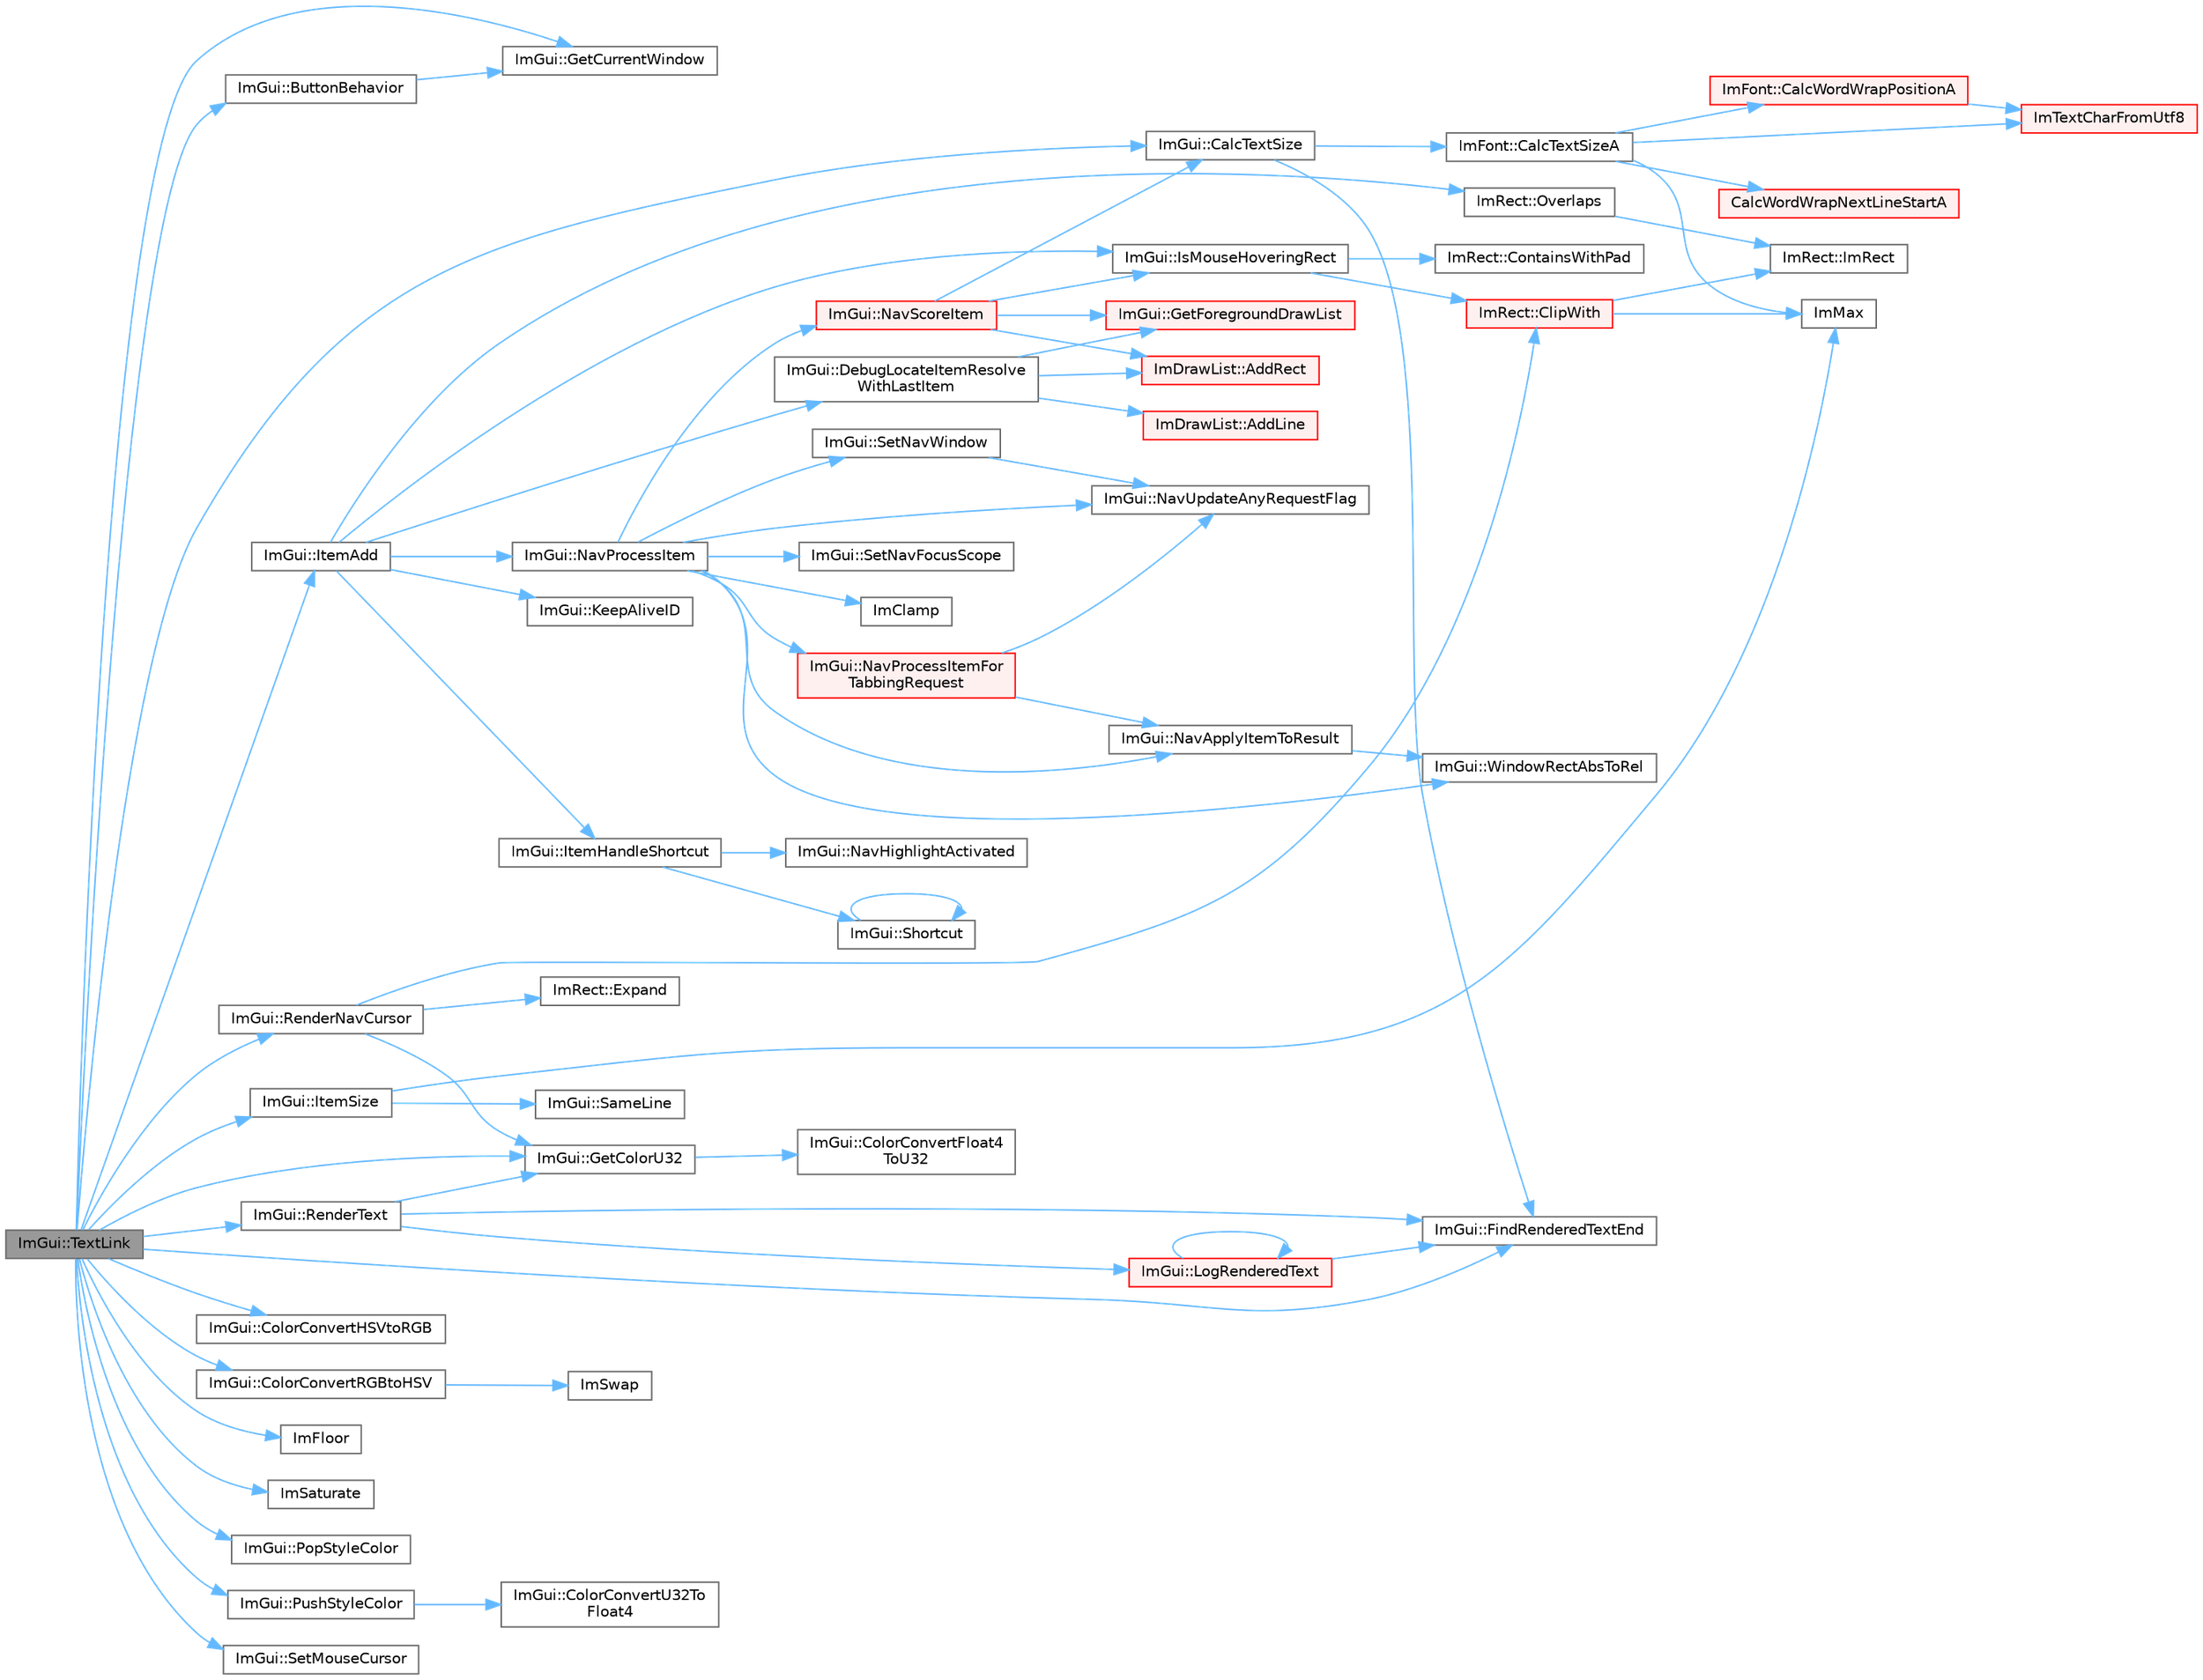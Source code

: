 digraph "ImGui::TextLink"
{
 // LATEX_PDF_SIZE
  bgcolor="transparent";
  edge [fontname=Helvetica,fontsize=10,labelfontname=Helvetica,labelfontsize=10];
  node [fontname=Helvetica,fontsize=10,shape=box,height=0.2,width=0.4];
  rankdir="LR";
  Node1 [id="Node000001",label="ImGui::TextLink",height=0.2,width=0.4,color="gray40", fillcolor="grey60", style="filled", fontcolor="black",tooltip=" "];
  Node1 -> Node2 [id="edge71_Node000001_Node000002",color="steelblue1",style="solid",tooltip=" "];
  Node2 [id="Node000002",label="ImGui::ButtonBehavior",height=0.2,width=0.4,color="grey40", fillcolor="white", style="filled",URL="$namespace_im_gui.html#a65a4f18b1bc8ce0f351687922089f374",tooltip=" "];
  Node2 -> Node3 [id="edge72_Node000002_Node000003",color="steelblue1",style="solid",tooltip=" "];
  Node3 [id="Node000003",label="ImGui::GetCurrentWindow",height=0.2,width=0.4,color="grey40", fillcolor="white", style="filled",URL="$namespace_im_gui.html#ac452417b5004ca16a814a72cff153526",tooltip=" "];
  Node1 -> Node4 [id="edge73_Node000001_Node000004",color="steelblue1",style="solid",tooltip=" "];
  Node4 [id="Node000004",label="ImGui::CalcTextSize",height=0.2,width=0.4,color="grey40", fillcolor="white", style="filled",URL="$namespace_im_gui.html#a848b9db6cc4a186751c0ecebcaadc33b",tooltip=" "];
  Node4 -> Node5 [id="edge74_Node000004_Node000005",color="steelblue1",style="solid",tooltip=" "];
  Node5 [id="Node000005",label="ImFont::CalcTextSizeA",height=0.2,width=0.4,color="grey40", fillcolor="white", style="filled",URL="$struct_im_font.html#a418146c00c3dee351a411b952cce5175",tooltip=" "];
  Node5 -> Node6 [id="edge75_Node000005_Node000006",color="steelblue1",style="solid",tooltip=" "];
  Node6 [id="Node000006",label="CalcWordWrapNextLineStartA",height=0.2,width=0.4,color="red", fillcolor="#FFF0F0", style="filled",URL="$imgui__draw_8cpp.html#a9feb6cd3fa078effc2e7953a37426eb9",tooltip=" "];
  Node5 -> Node8 [id="edge76_Node000005_Node000008",color="steelblue1",style="solid",tooltip=" "];
  Node8 [id="Node000008",label="ImFont::CalcWordWrapPositionA",height=0.2,width=0.4,color="red", fillcolor="#FFF0F0", style="filled",URL="$struct_im_font.html#a52c13554b8b4b4570451b8d4843c6f30",tooltip=" "];
  Node8 -> Node10 [id="edge77_Node000008_Node000010",color="steelblue1",style="solid",tooltip=" "];
  Node10 [id="Node000010",label="ImTextCharFromUtf8",height=0.2,width=0.4,color="red", fillcolor="#FFF0F0", style="filled",URL="$imgui_8cpp.html#abee86973b9888938f748a7850c2c0ff3",tooltip=" "];
  Node5 -> Node12 [id="edge78_Node000005_Node000012",color="steelblue1",style="solid",tooltip=" "];
  Node12 [id="Node000012",label="ImMax",height=0.2,width=0.4,color="grey40", fillcolor="white", style="filled",URL="$imgui__internal_8h.html#a7667efd95147d0422f140917c71a9226",tooltip=" "];
  Node5 -> Node10 [id="edge79_Node000005_Node000010",color="steelblue1",style="solid",tooltip=" "];
  Node4 -> Node13 [id="edge80_Node000004_Node000013",color="steelblue1",style="solid",tooltip=" "];
  Node13 [id="Node000013",label="ImGui::FindRenderedTextEnd",height=0.2,width=0.4,color="grey40", fillcolor="white", style="filled",URL="$namespace_im_gui.html#a7671e1dbc803a31b06081b52a771d83f",tooltip=" "];
  Node1 -> Node14 [id="edge81_Node000001_Node000014",color="steelblue1",style="solid",tooltip=" "];
  Node14 [id="Node000014",label="ImGui::ColorConvertHSVtoRGB",height=0.2,width=0.4,color="grey40", fillcolor="white", style="filled",URL="$namespace_im_gui.html#a074427678b3e56378b7dcdefa4c8b5c7",tooltip=" "];
  Node1 -> Node15 [id="edge82_Node000001_Node000015",color="steelblue1",style="solid",tooltip=" "];
  Node15 [id="Node000015",label="ImGui::ColorConvertRGBtoHSV",height=0.2,width=0.4,color="grey40", fillcolor="white", style="filled",URL="$namespace_im_gui.html#aaed5ed34aaaa02b61cbb67598c0ad9ca",tooltip=" "];
  Node15 -> Node16 [id="edge83_Node000015_Node000016",color="steelblue1",style="solid",tooltip=" "];
  Node16 [id="Node000016",label="ImSwap",height=0.2,width=0.4,color="grey40", fillcolor="white", style="filled",URL="$imgui__internal_8h.html#a026ee5118396c67803e2c0e072cbf9eb",tooltip=" "];
  Node1 -> Node13 [id="edge84_Node000001_Node000013",color="steelblue1",style="solid",tooltip=" "];
  Node1 -> Node17 [id="edge85_Node000001_Node000017",color="steelblue1",style="solid",tooltip=" "];
  Node17 [id="Node000017",label="ImGui::GetColorU32",height=0.2,width=0.4,color="grey40", fillcolor="white", style="filled",URL="$namespace_im_gui.html#a0de2d9bd347d9866511eb8d014e62556",tooltip=" "];
  Node17 -> Node18 [id="edge86_Node000017_Node000018",color="steelblue1",style="solid",tooltip=" "];
  Node18 [id="Node000018",label="ImGui::ColorConvertFloat4\lToU32",height=0.2,width=0.4,color="grey40", fillcolor="white", style="filled",URL="$namespace_im_gui.html#abe2691de0b1a71c774ab24cc91564a94",tooltip=" "];
  Node1 -> Node3 [id="edge87_Node000001_Node000003",color="steelblue1",style="solid",tooltip=" "];
  Node1 -> Node19 [id="edge88_Node000001_Node000019",color="steelblue1",style="solid",tooltip=" "];
  Node19 [id="Node000019",label="ImFloor",height=0.2,width=0.4,color="grey40", fillcolor="white", style="filled",URL="$imgui__internal_8h.html#a51a84b6be21807818b857a8565d97912",tooltip=" "];
  Node1 -> Node20 [id="edge89_Node000001_Node000020",color="steelblue1",style="solid",tooltip=" "];
  Node20 [id="Node000020",label="ImSaturate",height=0.2,width=0.4,color="grey40", fillcolor="white", style="filled",URL="$imgui__internal_8h.html#acab424daf09fa4cb151b56403d8afcae",tooltip=" "];
  Node1 -> Node21 [id="edge90_Node000001_Node000021",color="steelblue1",style="solid",tooltip=" "];
  Node21 [id="Node000021",label="ImGui::ItemAdd",height=0.2,width=0.4,color="grey40", fillcolor="white", style="filled",URL="$namespace_im_gui.html#a0c2ccafc8d403c02a6590ac21157b9ac",tooltip=" "];
  Node21 -> Node22 [id="edge91_Node000021_Node000022",color="steelblue1",style="solid",tooltip=" "];
  Node22 [id="Node000022",label="ImGui::DebugLocateItemResolve\lWithLastItem",height=0.2,width=0.4,color="grey40", fillcolor="white", style="filled",URL="$namespace_im_gui.html#ae8ab0d7dfc90af8e82db3ed9e7829219",tooltip=" "];
  Node22 -> Node23 [id="edge92_Node000022_Node000023",color="steelblue1",style="solid",tooltip=" "];
  Node23 [id="Node000023",label="ImDrawList::AddLine",height=0.2,width=0.4,color="red", fillcolor="#FFF0F0", style="filled",URL="$struct_im_draw_list.html#aa21e5a1c6e00239581f97d344fc0db61",tooltip=" "];
  Node22 -> Node30 [id="edge93_Node000022_Node000030",color="steelblue1",style="solid",tooltip=" "];
  Node30 [id="Node000030",label="ImDrawList::AddRect",height=0.2,width=0.4,color="red", fillcolor="#FFF0F0", style="filled",URL="$struct_im_draw_list.html#ad96f10a3e954fe0c5b7c96d4e205af7b",tooltip=" "];
  Node22 -> Node38 [id="edge94_Node000022_Node000038",color="steelblue1",style="solid",tooltip=" "];
  Node38 [id="Node000038",label="ImGui::GetForegroundDrawList",height=0.2,width=0.4,color="red", fillcolor="#FFF0F0", style="filled",URL="$namespace_im_gui.html#a77e1a981b472415e6613a2bd0966d817",tooltip=" "];
  Node21 -> Node45 [id="edge95_Node000021_Node000045",color="steelblue1",style="solid",tooltip=" "];
  Node45 [id="Node000045",label="ImGui::IsMouseHoveringRect",height=0.2,width=0.4,color="grey40", fillcolor="white", style="filled",URL="$namespace_im_gui.html#ae0b8ea0e06c457316d6aed6c5b2a1c25",tooltip=" "];
  Node45 -> Node46 [id="edge96_Node000045_Node000046",color="steelblue1",style="solid",tooltip=" "];
  Node46 [id="Node000046",label="ImRect::ClipWith",height=0.2,width=0.4,color="red", fillcolor="#FFF0F0", style="filled",URL="$struct_im_rect.html#ac02d5cf6ce0358aea9ed9df43d368f3f",tooltip=" "];
  Node46 -> Node12 [id="edge97_Node000046_Node000012",color="steelblue1",style="solid",tooltip=" "];
  Node46 -> Node47 [id="edge98_Node000046_Node000047",color="steelblue1",style="solid",tooltip=" "];
  Node47 [id="Node000047",label="ImRect::ImRect",height=0.2,width=0.4,color="grey40", fillcolor="white", style="filled",URL="$struct_im_rect.html#a1e9548c8a334dfd32eaf4d399aa740e9",tooltip=" "];
  Node45 -> Node48 [id="edge99_Node000045_Node000048",color="steelblue1",style="solid",tooltip=" "];
  Node48 [id="Node000048",label="ImRect::ContainsWithPad",height=0.2,width=0.4,color="grey40", fillcolor="white", style="filled",URL="$struct_im_rect.html#a8dbab244f4e5b786faa9684eb85110fc",tooltip=" "];
  Node21 -> Node49 [id="edge100_Node000021_Node000049",color="steelblue1",style="solid",tooltip=" "];
  Node49 [id="Node000049",label="ImGui::ItemHandleShortcut",height=0.2,width=0.4,color="grey40", fillcolor="white", style="filled",URL="$namespace_im_gui.html#a338deb537666a886cf3ece08c07e9fa9",tooltip=" "];
  Node49 -> Node50 [id="edge101_Node000049_Node000050",color="steelblue1",style="solid",tooltip=" "];
  Node50 [id="Node000050",label="ImGui::NavHighlightActivated",height=0.2,width=0.4,color="grey40", fillcolor="white", style="filled",URL="$namespace_im_gui.html#a3ea169ace83f149ae2b8c1a6d0f6d457",tooltip=" "];
  Node49 -> Node51 [id="edge102_Node000049_Node000051",color="steelblue1",style="solid",tooltip=" "];
  Node51 [id="Node000051",label="ImGui::Shortcut",height=0.2,width=0.4,color="grey40", fillcolor="white", style="filled",URL="$namespace_im_gui.html#a5a7ca2346e4eb2dfe08a396349df7995",tooltip=" "];
  Node51 -> Node51 [id="edge103_Node000051_Node000051",color="steelblue1",style="solid",tooltip=" "];
  Node21 -> Node52 [id="edge104_Node000021_Node000052",color="steelblue1",style="solid",tooltip=" "];
  Node52 [id="Node000052",label="ImGui::KeepAliveID",height=0.2,width=0.4,color="grey40", fillcolor="white", style="filled",URL="$namespace_im_gui.html#a85a245c78a9f7c351636bdad6e60c488",tooltip=" "];
  Node21 -> Node53 [id="edge105_Node000021_Node000053",color="steelblue1",style="solid",tooltip=" "];
  Node53 [id="Node000053",label="ImGui::NavProcessItem",height=0.2,width=0.4,color="grey40", fillcolor="white", style="filled",URL="$namespace_im_gui.html#aa217c2f0448788f3c064bf828a8f9d8f",tooltip=" "];
  Node53 -> Node37 [id="edge106_Node000053_Node000037",color="steelblue1",style="solid",tooltip=" "];
  Node37 [id="Node000037",label="ImClamp",height=0.2,width=0.4,color="grey40", fillcolor="white", style="filled",URL="$imgui__internal_8h.html#a6e61ede308bfd68c7434e17905a29fc8",tooltip=" "];
  Node53 -> Node54 [id="edge107_Node000053_Node000054",color="steelblue1",style="solid",tooltip=" "];
  Node54 [id="Node000054",label="ImGui::NavApplyItemToResult",height=0.2,width=0.4,color="grey40", fillcolor="white", style="filled",URL="$namespace_im_gui.html#afc3f5b074b158526cfe8531de843aa5f",tooltip=" "];
  Node54 -> Node55 [id="edge108_Node000054_Node000055",color="steelblue1",style="solid",tooltip=" "];
  Node55 [id="Node000055",label="ImGui::WindowRectAbsToRel",height=0.2,width=0.4,color="grey40", fillcolor="white", style="filled",URL="$namespace_im_gui.html#a06d8e9fae450c785dc8f61f6e03462a7",tooltip=" "];
  Node53 -> Node56 [id="edge109_Node000053_Node000056",color="steelblue1",style="solid",tooltip=" "];
  Node56 [id="Node000056",label="ImGui::NavProcessItemFor\lTabbingRequest",height=0.2,width=0.4,color="red", fillcolor="#FFF0F0", style="filled",URL="$namespace_im_gui.html#a6a225bee464b9da701c6554e3fd2e5ef",tooltip=" "];
  Node56 -> Node54 [id="edge110_Node000056_Node000054",color="steelblue1",style="solid",tooltip=" "];
  Node56 -> Node58 [id="edge111_Node000056_Node000058",color="steelblue1",style="solid",tooltip=" "];
  Node58 [id="Node000058",label="ImGui::NavUpdateAnyRequestFlag",height=0.2,width=0.4,color="grey40", fillcolor="white", style="filled",URL="$namespace_im_gui.html#a2cd868535661cdb5671214662f3c9388",tooltip=" "];
  Node53 -> Node59 [id="edge112_Node000053_Node000059",color="steelblue1",style="solid",tooltip=" "];
  Node59 [id="Node000059",label="ImGui::NavScoreItem",height=0.2,width=0.4,color="red", fillcolor="#FFF0F0", style="filled",URL="$namespace_im_gui.html#a3f63daa35c17837e05d2291af30cbd94",tooltip=" "];
  Node59 -> Node30 [id="edge113_Node000059_Node000030",color="steelblue1",style="solid",tooltip=" "];
  Node59 -> Node4 [id="edge114_Node000059_Node000004",color="steelblue1",style="solid",tooltip=" "];
  Node59 -> Node38 [id="edge115_Node000059_Node000038",color="steelblue1",style="solid",tooltip=" "];
  Node59 -> Node45 [id="edge116_Node000059_Node000045",color="steelblue1",style="solid",tooltip=" "];
  Node53 -> Node58 [id="edge117_Node000053_Node000058",color="steelblue1",style="solid",tooltip=" "];
  Node53 -> Node73 [id="edge118_Node000053_Node000073",color="steelblue1",style="solid",tooltip=" "];
  Node73 [id="Node000073",label="ImGui::SetNavFocusScope",height=0.2,width=0.4,color="grey40", fillcolor="white", style="filled",URL="$namespace_im_gui.html#ada2736a9b034b93ba877f46577bc5e8b",tooltip=" "];
  Node53 -> Node74 [id="edge119_Node000053_Node000074",color="steelblue1",style="solid",tooltip=" "];
  Node74 [id="Node000074",label="ImGui::SetNavWindow",height=0.2,width=0.4,color="grey40", fillcolor="white", style="filled",URL="$namespace_im_gui.html#aa422c756f467e650d67b4fb1b74ff5a1",tooltip=" "];
  Node74 -> Node58 [id="edge120_Node000074_Node000058",color="steelblue1",style="solid",tooltip=" "];
  Node53 -> Node55 [id="edge121_Node000053_Node000055",color="steelblue1",style="solid",tooltip=" "];
  Node21 -> Node75 [id="edge122_Node000021_Node000075",color="steelblue1",style="solid",tooltip=" "];
  Node75 [id="Node000075",label="ImRect::Overlaps",height=0.2,width=0.4,color="grey40", fillcolor="white", style="filled",URL="$struct_im_rect.html#a0af3bade3781e5e7c6afdf71ccfb0d43",tooltip=" "];
  Node75 -> Node47 [id="edge123_Node000075_Node000047",color="steelblue1",style="solid",tooltip=" "];
  Node1 -> Node76 [id="edge124_Node000001_Node000076",color="steelblue1",style="solid",tooltip=" "];
  Node76 [id="Node000076",label="ImGui::ItemSize",height=0.2,width=0.4,color="grey40", fillcolor="white", style="filled",URL="$namespace_im_gui.html#a4b5818a652d943ea54e0cec9fb3943d7",tooltip=" "];
  Node76 -> Node12 [id="edge125_Node000076_Node000012",color="steelblue1",style="solid",tooltip=" "];
  Node76 -> Node77 [id="edge126_Node000076_Node000077",color="steelblue1",style="solid",tooltip=" "];
  Node77 [id="Node000077",label="ImGui::SameLine",height=0.2,width=0.4,color="grey40", fillcolor="white", style="filled",URL="$namespace_im_gui.html#addd433eb3aae59119e341e80db474f66",tooltip=" "];
  Node1 -> Node78 [id="edge127_Node000001_Node000078",color="steelblue1",style="solid",tooltip=" "];
  Node78 [id="Node000078",label="ImGui::PopStyleColor",height=0.2,width=0.4,color="grey40", fillcolor="white", style="filled",URL="$namespace_im_gui.html#a9795f730b4043a98b6254738d86efcdc",tooltip=" "];
  Node1 -> Node79 [id="edge128_Node000001_Node000079",color="steelblue1",style="solid",tooltip=" "];
  Node79 [id="Node000079",label="ImGui::PushStyleColor",height=0.2,width=0.4,color="grey40", fillcolor="white", style="filled",URL="$namespace_im_gui.html#a77ee84afb636e05eb4b2d6eeddcc2aa8",tooltip=" "];
  Node79 -> Node80 [id="edge129_Node000079_Node000080",color="steelblue1",style="solid",tooltip=" "];
  Node80 [id="Node000080",label="ImGui::ColorConvertU32To\lFloat4",height=0.2,width=0.4,color="grey40", fillcolor="white", style="filled",URL="$namespace_im_gui.html#a74df648cad381b5ad979c3609b7f4b2a",tooltip=" "];
  Node1 -> Node81 [id="edge130_Node000001_Node000081",color="steelblue1",style="solid",tooltip=" "];
  Node81 [id="Node000081",label="ImGui::RenderNavCursor",height=0.2,width=0.4,color="grey40", fillcolor="white", style="filled",URL="$namespace_im_gui.html#a2722dcfe26c7f6e8cd522102ef5b7df2",tooltip=" "];
  Node81 -> Node46 [id="edge131_Node000081_Node000046",color="steelblue1",style="solid",tooltip=" "];
  Node81 -> Node82 [id="edge132_Node000081_Node000082",color="steelblue1",style="solid",tooltip=" "];
  Node82 [id="Node000082",label="ImRect::Expand",height=0.2,width=0.4,color="grey40", fillcolor="white", style="filled",URL="$struct_im_rect.html#af33a7424c3341d08acd69da30c27c753",tooltip=" "];
  Node81 -> Node17 [id="edge133_Node000081_Node000017",color="steelblue1",style="solid",tooltip=" "];
  Node1 -> Node83 [id="edge134_Node000001_Node000083",color="steelblue1",style="solid",tooltip=" "];
  Node83 [id="Node000083",label="ImGui::RenderText",height=0.2,width=0.4,color="grey40", fillcolor="white", style="filled",URL="$namespace_im_gui.html#a9971ce57f2a288ac3a12df886c5550d1",tooltip=" "];
  Node83 -> Node13 [id="edge135_Node000083_Node000013",color="steelblue1",style="solid",tooltip=" "];
  Node83 -> Node17 [id="edge136_Node000083_Node000017",color="steelblue1",style="solid",tooltip=" "];
  Node83 -> Node84 [id="edge137_Node000083_Node000084",color="steelblue1",style="solid",tooltip=" "];
  Node84 [id="Node000084",label="ImGui::LogRenderedText",height=0.2,width=0.4,color="red", fillcolor="#FFF0F0", style="filled",URL="$namespace_im_gui.html#a7a0d62e33f2236ec2f789e24ca0fb56f",tooltip=" "];
  Node84 -> Node13 [id="edge138_Node000084_Node000013",color="steelblue1",style="solid",tooltip=" "];
  Node84 -> Node84 [id="edge139_Node000084_Node000084",color="steelblue1",style="solid",tooltip=" "];
  Node1 -> Node89 [id="edge140_Node000001_Node000089",color="steelblue1",style="solid",tooltip=" "];
  Node89 [id="Node000089",label="ImGui::SetMouseCursor",height=0.2,width=0.4,color="grey40", fillcolor="white", style="filled",URL="$namespace_im_gui.html#aca3237fd4efa0af7fc6b4eff6494dfce",tooltip=" "];
}
